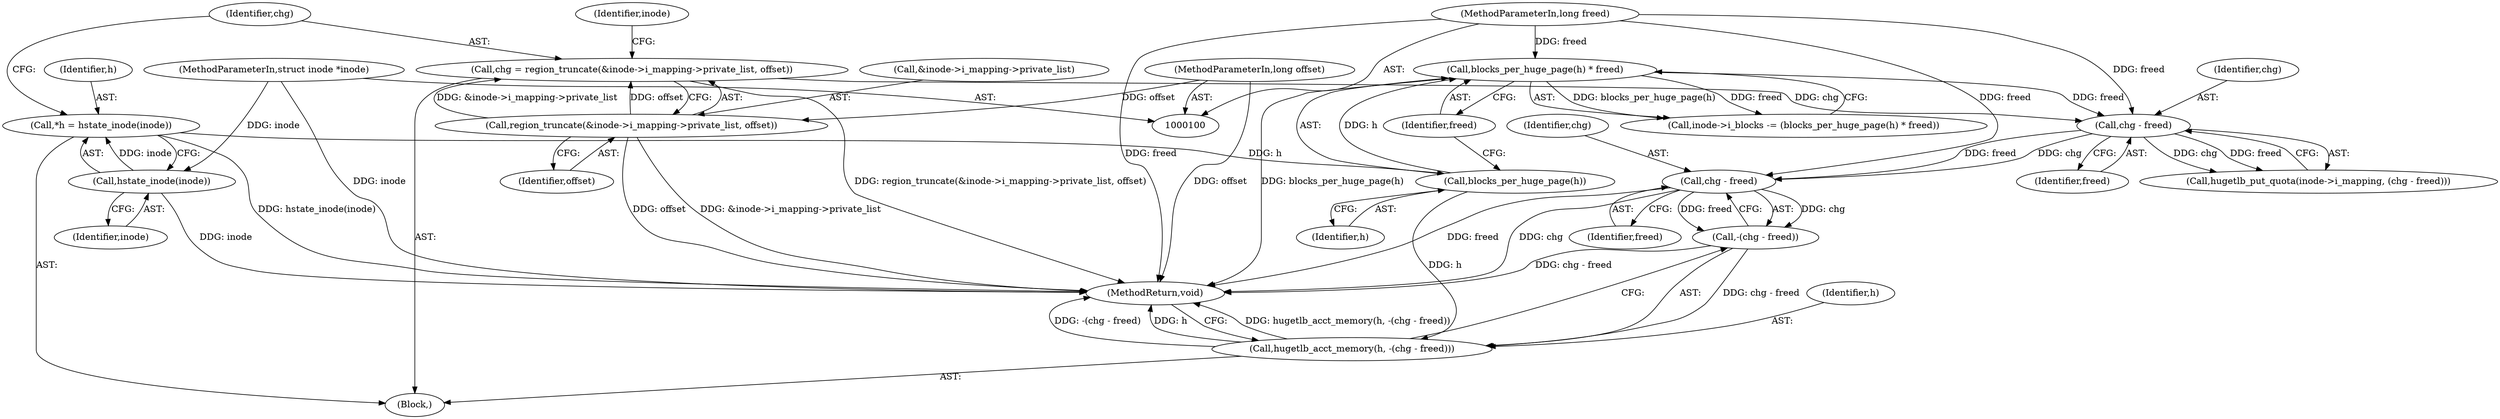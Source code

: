 digraph "1_linux_90481622d75715bfcb68501280a917dbfe516029_7@API" {
"1000149" [label="(Call,chg - freed)"];
"1000143" [label="(Call,chg - freed)"];
"1000111" [label="(Call,chg = region_truncate(&inode->i_mapping->private_list, offset))"];
"1000113" [label="(Call,region_truncate(&inode->i_mapping->private_list, offset))"];
"1000102" [label="(MethodParameterIn,long offset)"];
"1000130" [label="(Call,blocks_per_huge_page(h) * freed)"];
"1000131" [label="(Call,blocks_per_huge_page(h))"];
"1000106" [label="(Call,*h = hstate_inode(inode))"];
"1000108" [label="(Call,hstate_inode(inode))"];
"1000101" [label="(MethodParameterIn,struct inode *inode)"];
"1000103" [label="(MethodParameterIn,long freed)"];
"1000148" [label="(Call,-(chg - freed))"];
"1000146" [label="(Call,hugetlb_acct_memory(h, -(chg - freed)))"];
"1000108" [label="(Call,hstate_inode(inode))"];
"1000130" [label="(Call,blocks_per_huge_page(h) * freed)"];
"1000109" [label="(Identifier,inode)"];
"1000111" [label="(Call,chg = region_truncate(&inode->i_mapping->private_list, offset))"];
"1000102" [label="(MethodParameterIn,long offset)"];
"1000106" [label="(Call,*h = hstate_inode(inode))"];
"1000145" [label="(Identifier,freed)"];
"1000101" [label="(MethodParameterIn,struct inode *inode)"];
"1000151" [label="(Identifier,freed)"];
"1000114" [label="(Call,&inode->i_mapping->private_list)"];
"1000120" [label="(Identifier,offset)"];
"1000144" [label="(Identifier,chg)"];
"1000124" [label="(Identifier,inode)"];
"1000133" [label="(Identifier,freed)"];
"1000113" [label="(Call,region_truncate(&inode->i_mapping->private_list, offset))"];
"1000147" [label="(Identifier,h)"];
"1000150" [label="(Identifier,chg)"];
"1000152" [label="(MethodReturn,void)"];
"1000131" [label="(Call,blocks_per_huge_page(h))"];
"1000112" [label="(Identifier,chg)"];
"1000149" [label="(Call,chg - freed)"];
"1000107" [label="(Identifier,h)"];
"1000148" [label="(Call,-(chg - freed))"];
"1000139" [label="(Call,hugetlb_put_quota(inode->i_mapping, (chg - freed)))"];
"1000103" [label="(MethodParameterIn,long freed)"];
"1000143" [label="(Call,chg - freed)"];
"1000126" [label="(Call,inode->i_blocks -= (blocks_per_huge_page(h) * freed))"];
"1000104" [label="(Block,)"];
"1000132" [label="(Identifier,h)"];
"1000146" [label="(Call,hugetlb_acct_memory(h, -(chg - freed)))"];
"1000149" -> "1000148"  [label="AST: "];
"1000149" -> "1000151"  [label="CFG: "];
"1000150" -> "1000149"  [label="AST: "];
"1000151" -> "1000149"  [label="AST: "];
"1000148" -> "1000149"  [label="CFG: "];
"1000149" -> "1000152"  [label="DDG: freed"];
"1000149" -> "1000152"  [label="DDG: chg"];
"1000149" -> "1000148"  [label="DDG: chg"];
"1000149" -> "1000148"  [label="DDG: freed"];
"1000143" -> "1000149"  [label="DDG: chg"];
"1000143" -> "1000149"  [label="DDG: freed"];
"1000103" -> "1000149"  [label="DDG: freed"];
"1000143" -> "1000139"  [label="AST: "];
"1000143" -> "1000145"  [label="CFG: "];
"1000144" -> "1000143"  [label="AST: "];
"1000145" -> "1000143"  [label="AST: "];
"1000139" -> "1000143"  [label="CFG: "];
"1000143" -> "1000139"  [label="DDG: chg"];
"1000143" -> "1000139"  [label="DDG: freed"];
"1000111" -> "1000143"  [label="DDG: chg"];
"1000130" -> "1000143"  [label="DDG: freed"];
"1000103" -> "1000143"  [label="DDG: freed"];
"1000111" -> "1000104"  [label="AST: "];
"1000111" -> "1000113"  [label="CFG: "];
"1000112" -> "1000111"  [label="AST: "];
"1000113" -> "1000111"  [label="AST: "];
"1000124" -> "1000111"  [label="CFG: "];
"1000111" -> "1000152"  [label="DDG: region_truncate(&inode->i_mapping->private_list, offset)"];
"1000113" -> "1000111"  [label="DDG: &inode->i_mapping->private_list"];
"1000113" -> "1000111"  [label="DDG: offset"];
"1000113" -> "1000120"  [label="CFG: "];
"1000114" -> "1000113"  [label="AST: "];
"1000120" -> "1000113"  [label="AST: "];
"1000113" -> "1000152"  [label="DDG: &inode->i_mapping->private_list"];
"1000113" -> "1000152"  [label="DDG: offset"];
"1000102" -> "1000113"  [label="DDG: offset"];
"1000102" -> "1000100"  [label="AST: "];
"1000102" -> "1000152"  [label="DDG: offset"];
"1000130" -> "1000126"  [label="AST: "];
"1000130" -> "1000133"  [label="CFG: "];
"1000131" -> "1000130"  [label="AST: "];
"1000133" -> "1000130"  [label="AST: "];
"1000126" -> "1000130"  [label="CFG: "];
"1000130" -> "1000152"  [label="DDG: blocks_per_huge_page(h)"];
"1000130" -> "1000126"  [label="DDG: blocks_per_huge_page(h)"];
"1000130" -> "1000126"  [label="DDG: freed"];
"1000131" -> "1000130"  [label="DDG: h"];
"1000103" -> "1000130"  [label="DDG: freed"];
"1000131" -> "1000132"  [label="CFG: "];
"1000132" -> "1000131"  [label="AST: "];
"1000133" -> "1000131"  [label="CFG: "];
"1000106" -> "1000131"  [label="DDG: h"];
"1000131" -> "1000146"  [label="DDG: h"];
"1000106" -> "1000104"  [label="AST: "];
"1000106" -> "1000108"  [label="CFG: "];
"1000107" -> "1000106"  [label="AST: "];
"1000108" -> "1000106"  [label="AST: "];
"1000112" -> "1000106"  [label="CFG: "];
"1000106" -> "1000152"  [label="DDG: hstate_inode(inode)"];
"1000108" -> "1000106"  [label="DDG: inode"];
"1000108" -> "1000109"  [label="CFG: "];
"1000109" -> "1000108"  [label="AST: "];
"1000108" -> "1000152"  [label="DDG: inode"];
"1000101" -> "1000108"  [label="DDG: inode"];
"1000101" -> "1000100"  [label="AST: "];
"1000101" -> "1000152"  [label="DDG: inode"];
"1000103" -> "1000100"  [label="AST: "];
"1000103" -> "1000152"  [label="DDG: freed"];
"1000148" -> "1000146"  [label="AST: "];
"1000146" -> "1000148"  [label="CFG: "];
"1000148" -> "1000152"  [label="DDG: chg - freed"];
"1000148" -> "1000146"  [label="DDG: chg - freed"];
"1000146" -> "1000104"  [label="AST: "];
"1000147" -> "1000146"  [label="AST: "];
"1000152" -> "1000146"  [label="CFG: "];
"1000146" -> "1000152"  [label="DDG: hugetlb_acct_memory(h, -(chg - freed))"];
"1000146" -> "1000152"  [label="DDG: -(chg - freed)"];
"1000146" -> "1000152"  [label="DDG: h"];
}
